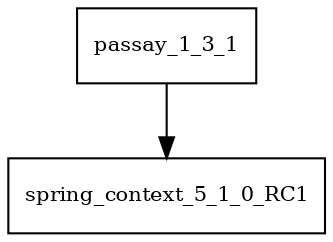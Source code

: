 digraph passay_1_3_1_dependencies {
  node [shape = box, fontsize=10.0];
  passay_1_3_1 -> spring_context_5_1_0_RC1;
}
